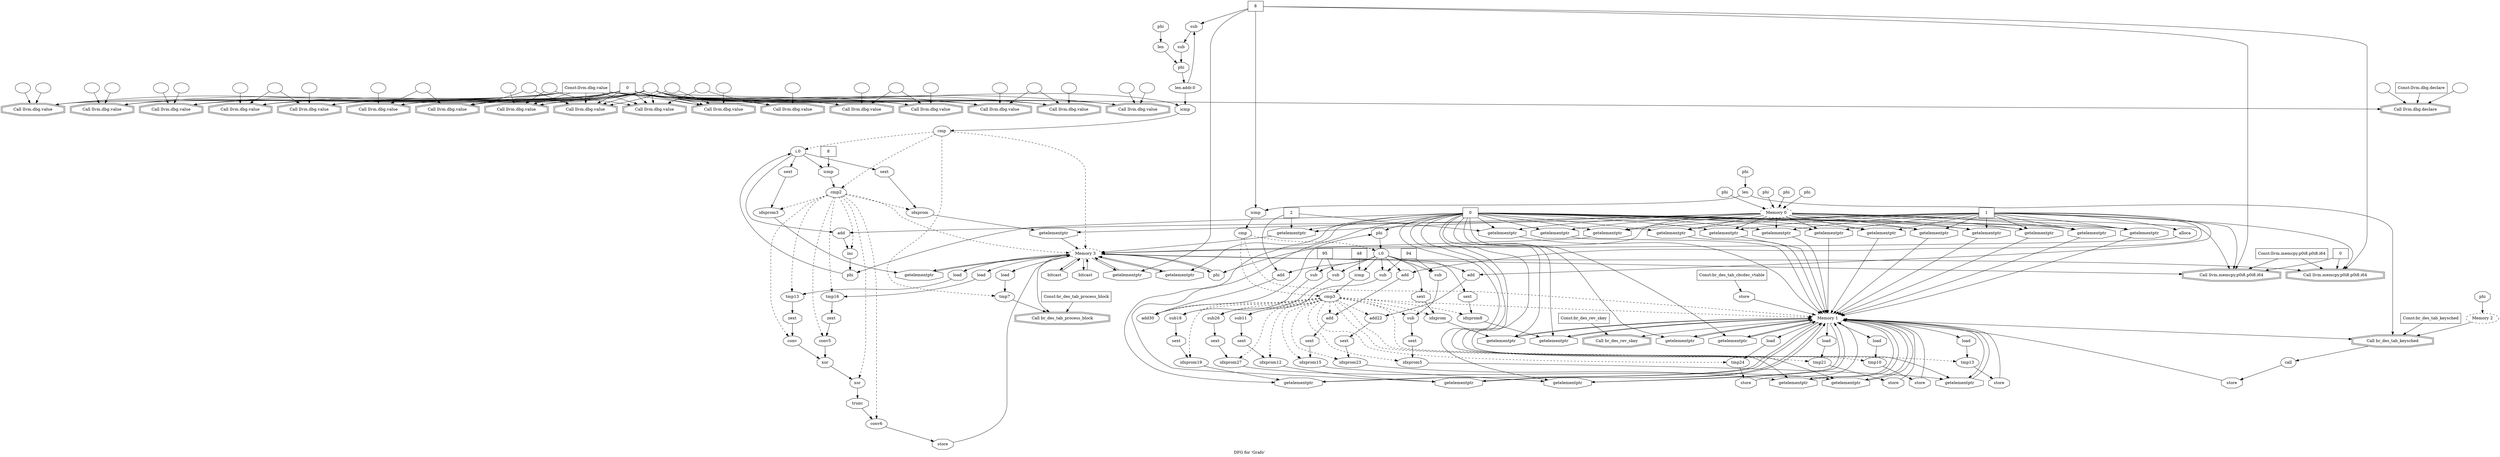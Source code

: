 digraph "DFG for 'Grafo'  "{
label="DFG for 'Grafo' ";
node_0[shape=doubleoctagon,style=solid,label="Call llvm.dbg.value"]
node_105[shape=octagon,style=solid,label="sext"]
node_104[shape=ellipse,style=solid,label="idxprom27"]
"node_105"->"node_104"
node_106[shape=octagon,style=solid,label="getelementptr"]
node_12[shape=ellipse,style=dashed,label="Memory 1"]
"node_106"->"node_12"
node_3[shape=ellipse,style=solid,label=""]
"node_3"->"node_0"
node_95[shape=ellipse,style=solid,label="add22"]
node_98[shape=octagon,style=solid,label="sext"]
"node_95"->"node_98"
node_96[shape=octagon,style=solid,label="add"]
"node_96"->"node_95"
node_11[shape=ellipse,style=solid,label=""]
node_9[shape=doubleoctagon,style=solid,label="Call llvm.dbg.value"]
"node_11"->"node_9"
node_20[shape=octagon,style=solid,label="getelementptr"]
"node_12"->"node_20"
node_22[shape=doubleoctagon,style=solid,label="Call br_des_tab_keysched"]
"node_12"->"node_22"
node_33[shape=octagon,style=solid,label="getelementptr"]
"node_12"->"node_33"
node_34[shape=doubleoctagon,style=solid,label="Call br_des_rev_skey"]
"node_12"->"node_34"
node_49[shape=octagon,style=solid,label="getelementptr"]
"node_12"->"node_49"
node_51[shape=octagon,style=solid,label="load"]
"node_12"->"node_51"
node_61[shape=octagon,style=solid,label="getelementptr"]
"node_12"->"node_61"
node_63[shape=octagon,style=solid,label="load"]
"node_12"->"node_63"
node_67[shape=octagon,style=solid,label="getelementptr"]
"node_12"->"node_67"
node_74[shape=octagon,style=solid,label="getelementptr"]
"node_12"->"node_74"
node_81[shape=octagon,style=solid,label="getelementptr"]
"node_12"->"node_81"
node_83[shape=octagon,style=solid,label="load"]
"node_12"->"node_83"
node_92[shape=octagon,style=solid,label="getelementptr"]
"node_12"->"node_92"
node_94[shape=octagon,style=solid,label="load"]
"node_12"->"node_94"
node_100[shape=octagon,style=solid,label="getelementptr"]
"node_12"->"node_100"
node_107[shape=octagon,style=solid,label="getelementptr"]
"node_12"->"node_107"
node_13[shape=octagon,style=solid,label="getelementptr"]
"node_13"->"node_12"
node_14[shape=ellipse,style=dashed,label="Memory 0"]
"node_14"->"node_106"
"node_14"->"node_13"
node_18[shape=octagon,style=solid,label="getelementptr"]
"node_14"->"node_18"
node_26[shape=octagon,style=solid,label="getelementptr"]
"node_14"->"node_26"
node_32[shape=octagon,style=solid,label="getelementptr"]
"node_14"->"node_32"
node_48[shape=octagon,style=solid,label="getelementptr"]
"node_14"->"node_48"
node_60[shape=octagon,style=solid,label="getelementptr"]
"node_14"->"node_60"
node_66[shape=octagon,style=solid,label="getelementptr"]
"node_14"->"node_66"
node_73[shape=octagon,style=solid,label="getelementptr"]
"node_14"->"node_73"
node_80[shape=octagon,style=solid,label="getelementptr"]
"node_14"->"node_80"
node_91[shape=octagon,style=solid,label="getelementptr"]
"node_14"->"node_91"
node_184[shape=doubleoctagon,style=solid,label="Call llvm.memcpy.p0i8.p0i8.i64"]
"node_14"->"node_184"
node_99[shape=octagon,style=solid,label="getelementptr"]
"node_14"->"node_99"
node_134[shape=octagon,style=solid,label="phi"]
"node_14"->"node_134"
node_146[shape=octagon,style=solid,label="getelementptr"]
"node_14"->"node_146"
node_149[shape=octagon,style=solid,label="getelementptr"]
"node_14"->"node_149"
node_164[shape=octagon,style=solid,label="getelementptr"]
"node_14"->"node_164"
node_15[shape=box,style=solid,label="0"]
"node_15"->"node_106"
"node_15"->"node_13"
"node_15"->"node_18"
"node_15"->"node_20"
"node_15"->"node_26"
"node_15"->"node_32"
"node_15"->"node_33"
node_40[shape=octagon,style=solid,label="phi"]
"node_15"->"node_40"
"node_15"->"node_48"
"node_15"->"node_49"
"node_15"->"node_60"
"node_15"->"node_61"
"node_15"->"node_66"
"node_15"->"node_67"
"node_15"->"node_73"
"node_15"->"node_74"
"node_15"->"node_80"
"node_15"->"node_81"
"node_15"->"node_91"
"node_15"->"node_92"
"node_15"->"node_99"
"node_15"->"node_100"
"node_15"->"node_107"
"node_15"->"node_146"
"node_15"->"node_149"
node_150[shape=octagon,style=solid,label="getelementptr"]
"node_15"->"node_150"
node_156[shape=octagon,style=solid,label="phi"]
"node_15"->"node_156"
node_16[shape=octagon,style=solid,label="store"]
"node_16"->"node_12"
node_17[shape=box,style=solid,label="Const:br_des_tab_cbcdec_vtable"]
"node_17"->"node_16"
"node_18"->"node_12"
node_19[shape=box,style=solid,label="1"]
"node_19"->"node_106"
"node_19"->"node_96"
"node_19"->"node_18"
"node_19"->"node_32"
"node_19"->"node_48"
"node_19"->"node_60"
"node_19"->"node_66"
"node_19"->"node_73"
node_77[shape=octagon,style=solid,label="add"]
"node_19"->"node_77"
"node_19"->"node_80"
"node_19"->"node_91"
"node_19"->"node_184"
"node_19"->"node_99"
node_112[shape=octagon,style=solid,label="alloca"]
"node_19"->"node_112"
node_143[shape=doubleoctagon,style=solid,label="Call llvm.memcpy.p0i8.p0i8.i64"]
"node_19"->"node_143"
"node_19"->"node_149"
node_158[shape=octagon,style=solid,label="add"]
"node_19"->"node_158"
"node_20"->"node_12"
node_21[shape=ellipse,style=solid,label="call"]
node_28[shape=octagon,style=solid,label="store"]
"node_21"->"node_28"
"node_22"->"node_21"
node_23[shape=ellipse,style=dashed,label="Memory 2"]
"node_23"->"node_22"
node_24[shape=ellipse,style=solid,label="len"]
"node_24"->"node_22"
node_30[shape=octagon,style=solid,label="icmp"]
"node_24"->"node_30"
node_25[shape=box,style=solid,label="Const:br_des_tab_keysched"]
"node_25"->"node_22"
"node_26"->"node_12"
node_27[shape=box,style=solid,label="2"]
"node_27"->"node_26"
node_42[shape=octagon,style=solid,label="add"]
"node_27"->"node_42"
"node_27"->"node_146"
"node_28"->"node_12"
node_29[shape=ellipse,style=solid,label="cmp"]
"node_29"->"node_12" [style=dashed]
node_39[shape=ellipse,style=solid,label="i.0"]
"node_29"->"node_39" [style=dashed]
node_43[shape=ellipse,style=solid,label="cmp3"]
"node_29"->"node_43" [style=dashed]
"node_30"->"node_29"
node_31[shape=box,style=solid,label="8"]
"node_31"->"node_30"
"node_31"->"node_184"
node_133[shape=octagon,style=solid,label="sub"]
"node_31"->"node_133"
node_135[shape=octagon,style=solid,label="getelementptr"]
"node_31"->"node_135"
"node_31"->"node_143"
"node_32"->"node_12"
"node_33"->"node_12"
node_4[shape=ellipse,style=solid,label=""]
"node_4"->"node_0"
node_6[shape=doubleoctagon,style=solid,label="Call llvm.dbg.value"]
"node_4"->"node_6"
"node_4"->"node_9"
node_36[shape=doubleoctagon,style=solid,label="Call llvm.dbg.value"]
"node_4"->"node_36"
node_52[shape=doubleoctagon,style=solid,label="Call llvm.dbg.value"]
"node_4"->"node_52"
node_84[shape=doubleoctagon,style=solid,label="Call llvm.dbg.value"]
"node_4"->"node_84"
node_185[shape=doubleoctagon,style=solid,label="Call llvm.dbg.value"]
"node_4"->"node_185"
node_109[shape=doubleoctagon,style=solid,label="Call llvm.dbg.value"]
"node_4"->"node_109"
node_113[shape=doubleoctagon,style=solid,label="Call llvm.dbg.value"]
"node_4"->"node_113"
node_116[shape=doubleoctagon,style=solid,label="Call llvm.dbg.value"]
"node_4"->"node_116"
node_119[shape=doubleoctagon,style=solid,label="Call llvm.dbg.value"]
"node_4"->"node_119"
node_122[shape=doubleoctagon,style=solid,label="Call llvm.dbg.value"]
"node_4"->"node_122"
node_125[shape=doubleoctagon,style=solid,label="Call llvm.dbg.value"]
"node_4"->"node_125"
node_127[shape=doubleoctagon,style=solid,label="Call llvm.dbg.value"]
"node_4"->"node_127"
node_138[shape=doubleoctagon,style=solid,label="Call llvm.dbg.declare"]
"node_4"->"node_138"
node_153[shape=doubleoctagon,style=solid,label="Call llvm.dbg.value"]
"node_4"->"node_153"
node_181[shape=doubleoctagon,style=solid,label="Call llvm.dbg.value"]
"node_4"->"node_181"
node_187[shape=doubleoctagon,style=solid,label="Call llvm.dbg.value"]
"node_4"->"node_187"
node_5[shape=box,style=solid,label="Const:llvm.dbg.value"]
"node_5"->"node_0"
"node_5"->"node_6"
"node_5"->"node_9"
"node_5"->"node_36"
"node_5"->"node_52"
"node_5"->"node_84"
"node_5"->"node_185"
"node_5"->"node_109"
"node_5"->"node_113"
"node_5"->"node_116"
"node_5"->"node_119"
"node_5"->"node_122"
"node_5"->"node_125"
"node_5"->"node_127"
"node_5"->"node_153"
"node_5"->"node_181"
"node_5"->"node_187"
node_7[shape=ellipse,style=solid,label=""]
"node_7"->"node_6"
node_8[shape=ellipse,style=solid,label=""]
"node_8"->"node_6"
node_10[shape=ellipse,style=solid,label=""]
"node_10"->"node_9"
node_1[shape=ellipse,style=solid,label=""]
"node_1"->"node_0"
node_2[shape=box,style=solid,label="0"]
"node_2"->"node_0"
"node_2"->"node_6"
"node_2"->"node_9"
"node_2"->"node_36"
"node_2"->"node_52"
"node_2"->"node_84"
"node_2"->"node_185"
"node_2"->"node_109"
"node_2"->"node_113"
"node_2"->"node_116"
"node_2"->"node_119"
"node_2"->"node_122"
"node_2"->"node_125"
"node_2"->"node_127"
node_137[shape=octagon,style=solid,label="icmp"]
"node_2"->"node_137"
"node_2"->"node_153"
"node_2"->"node_181"
"node_2"->"node_187"
node_35[shape=box,style=solid,label="Const:br_des_rev_skey"]
"node_35"->"node_34"
node_37[shape=ellipse,style=solid,label=""]
"node_37"->"node_36"
"node_37"->"node_153"
node_38[shape=ellipse,style=solid,label=""]
"node_38"->"node_36"
"node_38"->"node_109"
"node_39"->"node_96"
"node_39"->"node_42"
node_44[shape=octagon,style=solid,label="icmp"]
"node_39"->"node_44"
node_47[shape=octagon,style=solid,label="sext"]
"node_39"->"node_47"
node_56[shape=octagon,style=solid,label="sub"]
"node_39"->"node_56"
node_65[shape=octagon,style=solid,label="sext"]
"node_39"->"node_65"
node_70[shape=octagon,style=solid,label="sub"]
"node_39"->"node_70"
"node_39"->"node_77"
node_87[shape=octagon,style=solid,label="sub"]
"node_39"->"node_87"
node_103[shape=octagon,style=solid,label="sub"]
"node_39"->"node_103"
"node_40"->"node_39"
node_41[shape=ellipse,style=solid,label="add30"]
"node_41"->"node_40"
"node_42"->"node_41"
"node_43"->"node_95" [style=dashed]
"node_43"->"node_12" [style=dashed]
"node_43"->"node_41" [style=dashed]
node_46[shape=ellipse,style=solid,label="idxprom"]
"node_43"->"node_46" [style=dashed]
node_50[shape=ellipse,style=solid,label="tmp10"]
"node_43"->"node_50" [style=dashed]
node_55[shape=ellipse,style=solid,label="sub"]
"node_43"->"node_55" [style=dashed]
node_58[shape=ellipse,style=solid,label="idxprom5"]
"node_43"->"node_58" [style=dashed]
node_62[shape=ellipse,style=solid,label="tmp13"]
"node_43"->"node_62" [style=dashed]
node_64[shape=ellipse,style=solid,label="idxprom8"]
"node_43"->"node_64" [style=dashed]
node_69[shape=ellipse,style=solid,label="sub11"]
"node_43"->"node_69" [style=dashed]
node_71[shape=ellipse,style=solid,label="idxprom12"]
"node_43"->"node_71" [style=dashed]
node_76[shape=ellipse,style=solid,label="add"]
"node_43"->"node_76" [style=dashed]
node_78[shape=ellipse,style=solid,label="idxprom15"]
"node_43"->"node_78" [style=dashed]
node_82[shape=ellipse,style=solid,label="tmp21"]
"node_43"->"node_82" [style=dashed]
node_86[shape=ellipse,style=solid,label="sub18"]
"node_43"->"node_86" [style=dashed]
node_89[shape=ellipse,style=solid,label="idxprom19"]
"node_43"->"node_89" [style=dashed]
node_93[shape=ellipse,style=solid,label="tmp24"]
"node_43"->"node_93" [style=dashed]
node_97[shape=ellipse,style=solid,label="idxprom23"]
"node_43"->"node_97" [style=dashed]
node_102[shape=ellipse,style=solid,label="sub26"]
"node_43"->"node_102" [style=dashed]
"node_43"->"node_104" [style=dashed]
"node_44"->"node_43"
node_45[shape=box,style=solid,label="48"]
"node_45"->"node_44"
"node_46"->"node_49"
"node_47"->"node_46"
"node_48"->"node_12"
"node_49"->"node_12"
node_75[shape=octagon,style=solid,label="store"]
"node_50"->"node_75"
"node_51"->"node_50"
node_53[shape=ellipse,style=solid,label=""]
"node_53"->"node_52"
node_54[shape=ellipse,style=solid,label=""]
"node_54"->"node_52"
"node_54"->"node_84"
node_59[shape=octagon,style=solid,label="sext"]
"node_55"->"node_59"
"node_56"->"node_55"
node_57[shape=box,style=solid,label="94"]
"node_57"->"node_56"
"node_57"->"node_70"
"node_58"->"node_61"
"node_59"->"node_58"
"node_60"->"node_12"
"node_61"->"node_12"
node_68[shape=octagon,style=solid,label="store"]
"node_62"->"node_68"
"node_63"->"node_62"
"node_64"->"node_67"
"node_65"->"node_64"
"node_66"->"node_12"
"node_67"->"node_12"
"node_68"->"node_12"
node_72[shape=octagon,style=solid,label="sext"]
"node_69"->"node_72"
"node_70"->"node_69"
"node_71"->"node_74"
"node_72"->"node_71"
"node_73"->"node_12"
"node_74"->"node_12"
"node_75"->"node_12"
node_79[shape=octagon,style=solid,label="sext"]
"node_76"->"node_79"
"node_77"->"node_76"
"node_78"->"node_81"
"node_79"->"node_78"
"node_80"->"node_12"
"node_81"->"node_12"
node_108[shape=octagon,style=solid,label="store"]
"node_82"->"node_108"
"node_83"->"node_82"
node_85[shape=ellipse,style=solid,label=""]
"node_85"->"node_84"
node_90[shape=octagon,style=solid,label="sext"]
"node_86"->"node_90"
"node_87"->"node_86"
node_88[shape=box,style=solid,label="95"]
"node_88"->"node_87"
"node_88"->"node_103"
"node_89"->"node_92"
"node_90"->"node_89"
"node_91"->"node_12"
"node_92"->"node_12"
node_101[shape=octagon,style=solid,label="store"]
"node_93"->"node_101"
"node_94"->"node_93"
node_186[shape=ellipse,style=solid,label=""]
"node_186"->"node_185"
"node_97"->"node_100"
"node_98"->"node_97"
"node_99"->"node_12"
"node_100"->"node_12"
"node_101"->"node_12"
"node_102"->"node_105"
"node_103"->"node_102"
"node_104"->"node_107"
"node_107"->"node_12"
"node_108"->"node_12"
node_110[shape=ellipse,style=solid,label=""]
"node_110"->"node_109"
node_111[shape=ellipse,style=dashed,label="Memory 3"]
"node_111"->"node_184"
"node_111"->"node_134"
"node_111"->"node_135"
node_142[shape=octagon,style=solid,label="bitcast"]
"node_111"->"node_142"
"node_111"->"node_143"
node_148[shape=octagon,style=solid,label="load"]
"node_111"->"node_148"
"node_111"->"node_150"
node_151[shape=doubleoctagon,style=solid,label="Call br_des_tab_process_block"]
"node_111"->"node_151"
node_166[shape=octagon,style=solid,label="load"]
"node_111"->"node_166"
node_171[shape=octagon,style=solid,label="getelementptr"]
"node_111"->"node_171"
node_173[shape=octagon,style=solid,label="load"]
"node_111"->"node_173"
node_183[shape=octagon,style=solid,label="bitcast"]
"node_111"->"node_183"
"node_112"->"node_111"
node_114[shape=ellipse,style=solid,label=""]
"node_114"->"node_113"
node_115[shape=ellipse,style=solid,label=""]
"node_115"->"node_113"
node_117[shape=ellipse,style=solid,label=""]
"node_117"->"node_116"
"node_117"->"node_125"
node_118[shape=ellipse,style=solid,label=""]
"node_118"->"node_116"
node_120[shape=ellipse,style=solid,label=""]
"node_120"->"node_119"
"node_120"->"node_127"
node_121[shape=ellipse,style=solid,label=""]
"node_121"->"node_119"
node_123[shape=ellipse,style=solid,label=""]
"node_123"->"node_122"
node_124[shape=ellipse,style=solid,label=""]
"node_124"->"node_122"
"node_124"->"node_187"
node_126[shape=ellipse,style=solid,label=""]
"node_126"->"node_125"
node_128[shape=ellipse,style=solid,label=""]
"node_128"->"node_185"
"node_128"->"node_127"
node_129[shape=ellipse,style=solid,label="len.addr.0"]
"node_129"->"node_133"
"node_129"->"node_137"
node_130[shape=octagon,style=solid,label="phi"]
"node_130"->"node_129"
node_131[shape=ellipse,style=solid,label="len"]
"node_131"->"node_130"
node_132[shape=ellipse,style=solid,label="sub"]
"node_132"->"node_130"
"node_133"->"node_132"
"node_134"->"node_111"
"node_135"->"node_111"
node_136[shape=ellipse,style=solid,label="cmp"]
"node_136"->"node_111" [style=dashed]
node_147[shape=ellipse,style=solid,label="tmp7"]
"node_136"->"node_147" [style=dashed]
node_155[shape=ellipse,style=solid,label="i.0"]
"node_136"->"node_155" [style=dashed]
node_159[shape=ellipse,style=solid,label="cmp2"]
"node_136"->"node_159" [style=dashed]
"node_137"->"node_136"
node_139[shape=ellipse,style=solid,label=""]
"node_139"->"node_138"
node_140[shape=ellipse,style=solid,label=""]
"node_140"->"node_138"
node_141[shape=box,style=solid,label="Const:llvm.dbg.declare"]
"node_141"->"node_138"
"node_142"->"node_111"
node_144[shape=box,style=solid,label="0"]
"node_144"->"node_184"
"node_144"->"node_143"
node_145[shape=box,style=solid,label="Const:llvm.memcpy.p0i8.p0i8.i64"]
"node_145"->"node_184"
"node_145"->"node_143"
"node_146"->"node_111"
"node_147"->"node_151"
"node_148"->"node_147"
"node_149"->"node_111"
"node_150"->"node_111"
node_152[shape=box,style=solid,label="Const:br_des_tab_process_block"]
"node_152"->"node_151"
node_154[shape=ellipse,style=solid,label=""]
"node_154"->"node_153"
"node_154"->"node_181"
"node_155"->"node_158"
node_160[shape=octagon,style=solid,label="icmp"]
"node_155"->"node_160"
node_163[shape=octagon,style=solid,label="sext"]
"node_155"->"node_163"
node_170[shape=octagon,style=solid,label="sext"]
"node_155"->"node_170"
"node_156"->"node_155"
node_157[shape=ellipse,style=solid,label="inc"]
"node_157"->"node_156"
"node_158"->"node_157"
"node_159"->"node_111" [style=dashed]
"node_159"->"node_157" [style=dashed]
node_162[shape=ellipse,style=solid,label="idxprom"]
"node_159"->"node_162" [style=dashed]
node_165[shape=ellipse,style=solid,label="tmp13"]
"node_159"->"node_165" [style=dashed]
node_167[shape=ellipse,style=solid,label="conv"]
"node_159"->"node_167" [style=dashed]
node_169[shape=ellipse,style=solid,label="idxprom3"]
"node_159"->"node_169" [style=dashed]
node_172[shape=ellipse,style=solid,label="tmp16"]
"node_159"->"node_172" [style=dashed]
node_174[shape=ellipse,style=solid,label="conv5"]
"node_159"->"node_174" [style=dashed]
node_176[shape=ellipse,style=solid,label="xor"]
"node_159"->"node_176" [style=dashed]
node_178[shape=ellipse,style=solid,label="conv6"]
"node_159"->"node_178" [style=dashed]
"node_160"->"node_159"
node_161[shape=box,style=solid,label="8"]
"node_161"->"node_160"
"node_162"->"node_164"
"node_163"->"node_162"
"node_164"->"node_111"
node_168[shape=octagon,style=solid,label="zext"]
"node_165"->"node_168"
"node_166"->"node_165"
node_177[shape=octagon,style=solid,label="xor"]
"node_167"->"node_177"
"node_168"->"node_167"
"node_169"->"node_171"
"node_170"->"node_169"
"node_171"->"node_111"
node_175[shape=octagon,style=solid,label="zext"]
"node_172"->"node_175"
"node_173"->"node_172"
"node_174"->"node_177"
"node_175"->"node_174"
node_179[shape=octagon,style=solid,label="trunc"]
"node_176"->"node_179"
"node_177"->"node_176"
node_180[shape=octagon,style=solid,label="store"]
"node_178"->"node_180"
"node_179"->"node_178"
"node_180"->"node_111"
node_182[shape=ellipse,style=solid,label=""]
"node_182"->"node_181"
"node_183"->"node_111"
node_188[shape=ellipse,style=solid,label=""]
"node_188"->"node_187"
node_189[shape=octagon,style=solid,label="phi"]
"node_189"->"node_14"
node_190[shape=octagon,style=solid,label="phi"]
"node_190"->"node_23"
node_191[shape=octagon,style=solid,label="phi"]
"node_191"->"node_24"
node_192[shape=octagon,style=solid,label="phi"]
"node_192"->"node_14"
node_193[shape=octagon,style=solid,label="phi"]
"node_193"->"node_14"
node_194[shape=octagon,style=solid,label="phi"]
"node_194"->"node_14"
node_195[shape=octagon,style=solid,label="phi"]
"node_195"->"node_131"
}

